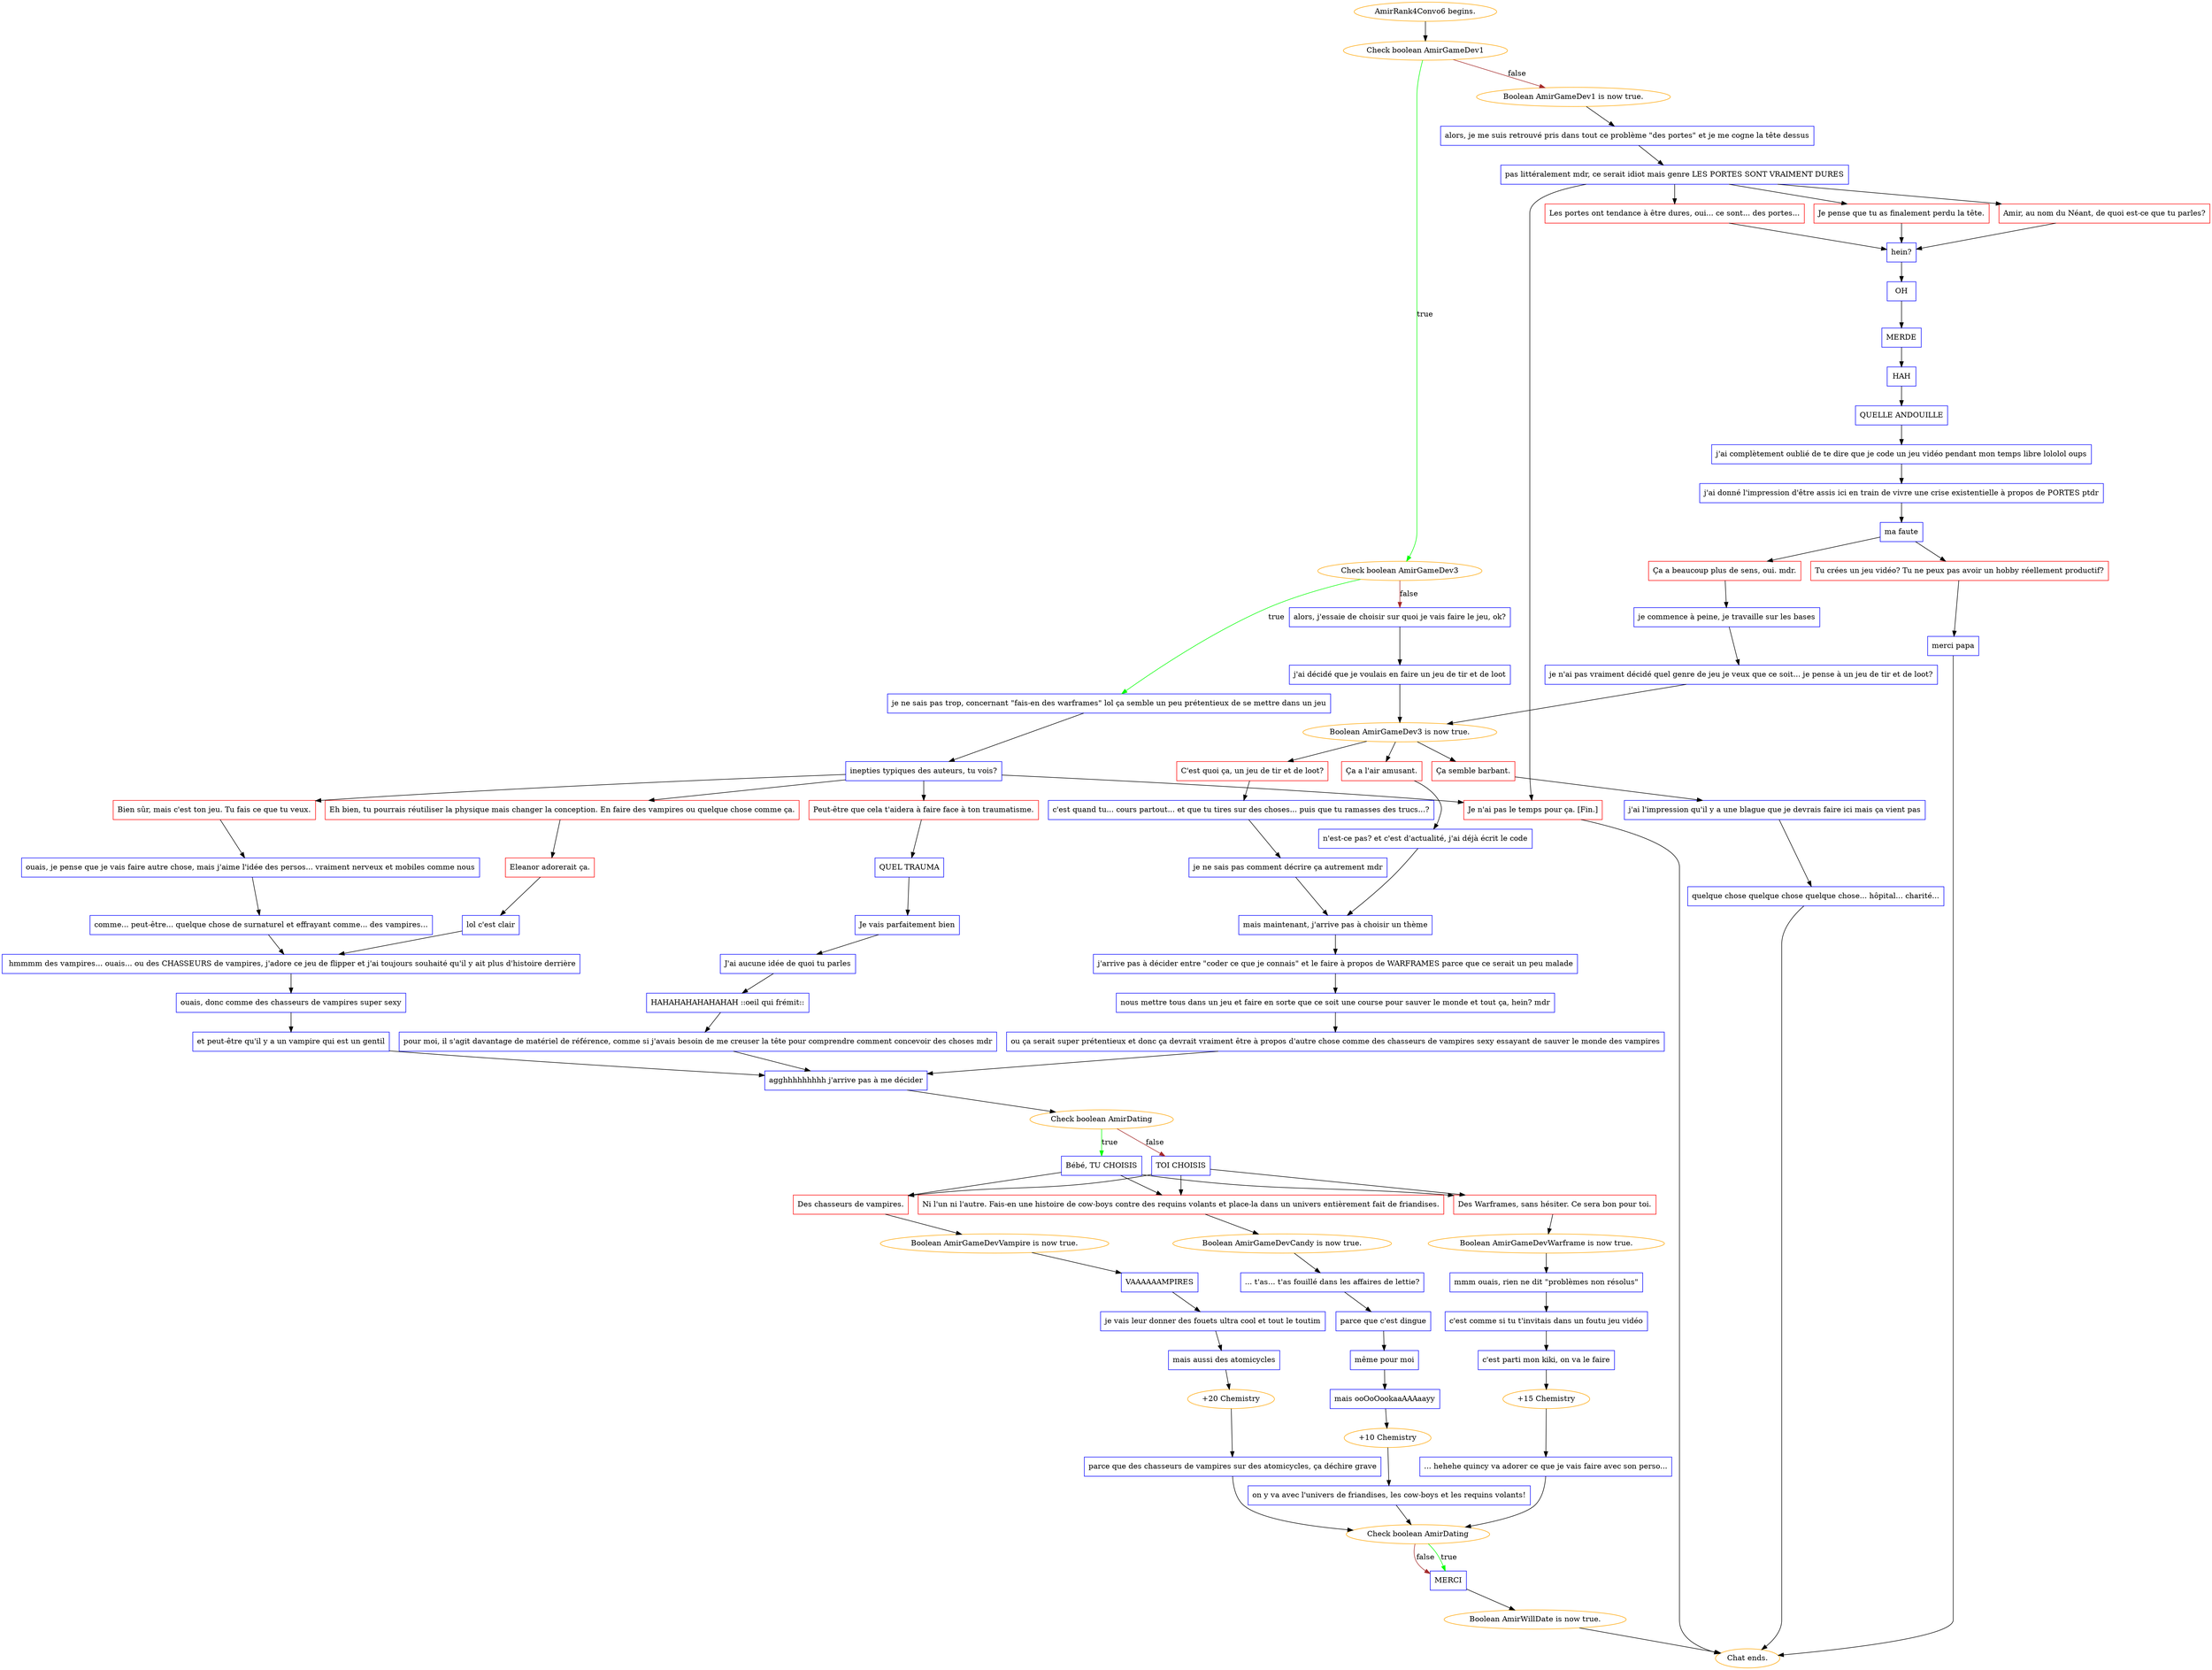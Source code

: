 digraph {
	"AmirRank4Convo6 begins." [color=orange];
		"AmirRank4Convo6 begins." -> j3779788990;
	j3779788990 [label="Check boolean AmirGameDev1",color=orange];
		j3779788990 -> j207560013 [label=true,color=green];
		j3779788990 -> j2430736525 [label=false,color=brown];
	j207560013 [label="Check boolean AmirGameDev3",color=orange];
		j207560013 -> j4173258977 [label=true,color=green];
		j207560013 -> j67258350 [label=false,color=brown];
	j2430736525 [label="Boolean AmirGameDev1 is now true.",color=orange];
		j2430736525 -> j1271953551;
	j4173258977 [label="je ne sais pas trop, concernant \"fais-en des warframes\" lol ça semble un peu prétentieux de se mettre dans un jeu",shape=box,color=blue];
		j4173258977 -> j1691174549;
	j67258350 [label="alors, j'essaie de choisir sur quoi je vais faire le jeu, ok?",shape=box,color=blue];
		j67258350 -> j374205955;
	j1271953551 [label="alors, je me suis retrouvé pris dans tout ce problème \"des portes\" et je me cogne la tête dessus",shape=box,color=blue];
		j1271953551 -> j552186216;
	j1691174549 [label="inepties typiques des auteurs, tu vois?",shape=box,color=blue];
		j1691174549 -> j4065488672;
		j1691174549 -> j3925862382;
		j1691174549 -> j2737259955;
		j1691174549 -> j506154231;
	j374205955 [label="j'ai décidé que je voulais en faire un jeu de tir et de loot",shape=box,color=blue];
		j374205955 -> j3634123511;
	j552186216 [label="pas littéralement mdr, ce serait idiot mais genre LES PORTES SONT VRAIMENT DURES",shape=box,color=blue];
		j552186216 -> j1209550695;
		j552186216 -> j276713395;
		j552186216 -> j203340829;
		j552186216 -> j506154231;
	j4065488672 [label="Eh bien, tu pourrais réutiliser la physique mais changer la conception. En faire des vampires ou quelque chose comme ça.",shape=box,color=red];
		j4065488672 -> j4079941642;
	j3925862382 [label="Bien sûr, mais c'est ton jeu. Tu fais ce que tu veux.",shape=box,color=red];
		j3925862382 -> j2255972814;
	j2737259955 [label="Peut-être que cela t'aidera à faire face à ton traumatisme.",shape=box,color=red];
		j2737259955 -> j1927488730;
	j506154231 [label="Je n'ai pas le temps pour ça. [Fin.]",shape=box,color=red];
		j506154231 -> "Chat ends.";
	j3634123511 [label="Boolean AmirGameDev3 is now true.",color=orange];
		j3634123511 -> j2210424541;
		j3634123511 -> j1266389442;
		j3634123511 -> j126478923;
	j1209550695 [label="Amir, au nom du Néant, de quoi est-ce que tu parles?",shape=box,color=red];
		j1209550695 -> j2316472706;
	j276713395 [label="Les portes ont tendance à être dures, oui... ce sont... des portes...",shape=box,color=red];
		j276713395 -> j2316472706;
	j203340829 [label="Je pense que tu as finalement perdu la tête.",shape=box,color=red];
		j203340829 -> j2316472706;
	j4079941642 [label="Eleanor adorerait ça.",shape=box,color=red];
		j4079941642 -> j2829484343;
	j2255972814 [label="ouais, je pense que je vais faire autre chose, mais j'aime l'idée des persos... vraiment nerveux et mobiles comme nous",shape=box,color=blue];
		j2255972814 -> j2350990728;
	j1927488730 [label="QUEL TRAUMA",shape=box,color=blue];
		j1927488730 -> j2800870304;
	"Chat ends." [color=orange];
	j2210424541 [label="Ça a l'air amusant.",shape=box,color=red];
		j2210424541 -> j3790291542;
	j1266389442 [label="C'est quoi ça, un jeu de tir et de loot?",shape=box,color=red];
		j1266389442 -> j2122635403;
	j126478923 [label="Ça semble barbant.",shape=box,color=red];
		j126478923 -> j830795564;
	j2316472706 [label="hein?",shape=box,color=blue];
		j2316472706 -> j3880896132;
	j2829484343 [label="lol c'est clair",shape=box,color=blue];
		j2829484343 -> j2339253341;
	j2350990728 [label="comme... peut-être... quelque chose de surnaturel et effrayant comme... des vampires...",shape=box,color=blue];
		j2350990728 -> j2339253341;
	j2800870304 [label="Je vais parfaitement bien",shape=box,color=blue];
		j2800870304 -> j2515994362;
	j3790291542 [label="n'est-ce pas? et c'est d'actualité, j'ai déjà écrit le code",shape=box,color=blue];
		j3790291542 -> j3911874121;
	j2122635403 [label="c'est quand tu... cours partout... et que tu tires sur des choses... puis que tu ramasses des trucs...?",shape=box,color=blue];
		j2122635403 -> j480757695;
	j830795564 [label="j'ai l'impression qu'il y a une blague que je devrais faire ici mais ça vient pas",shape=box,color=blue];
		j830795564 -> j3912538438;
	j3880896132 [label="OH",shape=box,color=blue];
		j3880896132 -> j3435045786;
	j2339253341 [label=" hmmmm des vampires... ouais... ou des CHASSEURS de vampires, j'adore ce jeu de flipper et j'ai toujours souhaité qu'il y ait plus d'histoire derrière",shape=box,color=blue];
		j2339253341 -> j1740145875;
	j2515994362 [label="J'ai aucune idée de quoi tu parles",shape=box,color=blue];
		j2515994362 -> j2004720411;
	j3911874121 [label="mais maintenant, j'arrive pas à choisir un thème",shape=box,color=blue];
		j3911874121 -> j1646225698;
	j480757695 [label="je ne sais pas comment décrire ça autrement mdr",shape=box,color=blue];
		j480757695 -> j3911874121;
	j3912538438 [label="quelque chose quelque chose quelque chose... hôpital... charité...",shape=box,color=blue];
		j3912538438 -> "Chat ends.";
	j3435045786 [label="MERDE",shape=box,color=blue];
		j3435045786 -> j3598794967;
	j1740145875 [label="ouais, donc comme des chasseurs de vampires super sexy",shape=box,color=blue];
		j1740145875 -> j1677816839;
	j2004720411 [label="HAHAHAHAHAHAHAH ::oeil qui frémit::",shape=box,color=blue];
		j2004720411 -> j1403445138;
	j1646225698 [label="j'arrive pas à décider entre \"coder ce que je connais\" et le faire à propos de WARFRAMES parce que ce serait un peu malade",shape=box,color=blue];
		j1646225698 -> j3539583005;
	j3598794967 [label="HAH",shape=box,color=blue];
		j3598794967 -> j1522598827;
	j1677816839 [label="et peut-être qu'il y a un vampire qui est un gentil",shape=box,color=blue];
		j1677816839 -> j4207097996;
	j1403445138 [label="pour moi, il s'agit davantage de matériel de référence, comme si j'avais besoin de me creuser la tête pour comprendre comment concevoir des choses mdr",shape=box,color=blue];
		j1403445138 -> j4207097996;
	j3539583005 [label="nous mettre tous dans un jeu et faire en sorte que ce soit une course pour sauver le monde et tout ça, hein? mdr",shape=box,color=blue];
		j3539583005 -> j3185550969;
	j1522598827 [label="QUELLE ANDOUILLE",shape=box,color=blue];
		j1522598827 -> j294306966;
	j4207097996 [label="agghhhhhhhhh j'arrive pas à me décider",shape=box,color=blue];
		j4207097996 -> j2472845306;
	j3185550969 [label="ou ça serait super prétentieux et donc ça devrait vraiment être à propos d'autre chose comme des chasseurs de vampires sexy essayant de sauver le monde des vampires",shape=box,color=blue];
		j3185550969 -> j4207097996;
	j294306966 [label="j'ai complètement oublié de te dire que je code un jeu vidéo pendant mon temps libre lololol oups",shape=box,color=blue];
		j294306966 -> j281974026;
	j2472845306 [label="Check boolean AmirDating",color=orange];
		j2472845306 -> j391285456 [label=true,color=green];
		j2472845306 -> j4123885855 [label=false,color=brown];
	j281974026 [label="j'ai donné l'impression d'être assis ici en train de vivre une crise existentielle à propos de PORTES ptdr",shape=box,color=blue];
		j281974026 -> j1342294834;
	j391285456 [label="Bébé, TU CHOISIS",shape=box,color=blue];
		j391285456 -> j4137227878;
		j391285456 -> j2330697877;
		j391285456 -> j150815872;
	j4123885855 [label="TOI CHOISIS",shape=box,color=blue];
		j4123885855 -> j150815872;
		j4123885855 -> j2330697877;
		j4123885855 -> j4137227878;
	j1342294834 [label="ma faute",shape=box,color=blue];
		j1342294834 -> j2978135082;
		j1342294834 -> j1349089591;
	j4137227878 [label="Des chasseurs de vampires.",shape=box,color=red];
		j4137227878 -> j2379525397;
	j2330697877 [label="Des Warframes, sans hésiter. Ce sera bon pour toi.",shape=box,color=red];
		j2330697877 -> j2483113527;
	j150815872 [label="Ni l'un ni l'autre. Fais-en une histoire de cow-boys contre des requins volants et place-la dans un univers entièrement fait de friandises.",shape=box,color=red];
		j150815872 -> j2450675453;
	j2978135082 [label="Ça a beaucoup plus de sens, oui. mdr.",shape=box,color=red];
		j2978135082 -> j4092674643;
	j1349089591 [label="Tu crées un jeu vidéo? Tu ne peux pas avoir un hobby réellement productif?",shape=box,color=red];
		j1349089591 -> j2011545;
	j2379525397 [label="Boolean AmirGameDevVampire is now true.",color=orange];
		j2379525397 -> j4231096983;
	j2483113527 [label="Boolean AmirGameDevWarframe is now true.",color=orange];
		j2483113527 -> j2828677945;
	j2450675453 [label="Boolean AmirGameDevCandy is now true.",color=orange];
		j2450675453 -> j2120521521;
	j4092674643 [label="je commence à peine, je travaille sur les bases",shape=box,color=blue];
		j4092674643 -> j2651481094;
	j2011545 [label="merci papa",shape=box,color=blue];
		j2011545 -> "Chat ends.";
	j4231096983 [label="VAAAAAAMPIRES",shape=box,color=blue];
		j4231096983 -> j4097971838;
	j2828677945 [label="mmm ouais, rien ne dit \"problèmes non résolus\"",shape=box,color=blue];
		j2828677945 -> j3138312780;
	j2120521521 [label="... t'as... t'as fouillé dans les affaires de lettie?",shape=box,color=blue];
		j2120521521 -> j1432593039;
	j2651481094 [label="je n'ai pas vraiment décidé quel genre de jeu je veux que ce soit... je pense à un jeu de tir et de loot?",shape=box,color=blue];
		j2651481094 -> j3634123511;
	j4097971838 [label="je vais leur donner des fouets ultra cool et tout le toutim",shape=box,color=blue];
		j4097971838 -> j1802203380;
	j3138312780 [label="c'est comme si tu t'invitais dans un foutu jeu vidéo",shape=box,color=blue];
		j3138312780 -> j1485559745;
	j1432593039 [label="parce que c'est dingue",shape=box,color=blue];
		j1432593039 -> j1826187230;
	j1802203380 [label="mais aussi des atomicycles",shape=box,color=blue];
		j1802203380 -> j269564178;
	j1485559745 [label="c'est parti mon kiki, on va le faire",shape=box,color=blue];
		j1485559745 -> j2569774079;
	j1826187230 [label="même pour moi",shape=box,color=blue];
		j1826187230 -> j2433771722;
	j269564178 [label="+20 Chemistry",color=orange];
		j269564178 -> j2701867105;
	j2569774079 [label="+15 Chemistry",color=orange];
		j2569774079 -> j3695112138;
	j2433771722 [label="mais ooOoOookaaAAAaayy",shape=box,color=blue];
		j2433771722 -> j3534089315;
	j2701867105 [label="parce que des chasseurs de vampires sur des atomicycles, ça déchire grave",shape=box,color=blue];
		j2701867105 -> j1483234493;
	j3695112138 [label="... hehehe quincy va adorer ce que je vais faire avec son perso...",shape=box,color=blue];
		j3695112138 -> j1483234493;
	j3534089315 [label="+10 Chemistry",color=orange];
		j3534089315 -> j121606402;
	j1483234493 [label="Check boolean AmirDating",color=orange];
		j1483234493 -> j1218815777 [label=true,color=green];
		j1483234493 -> j1218815777 [label=false,color=brown];
	j121606402 [label="on y va avec l'univers de friandises, les cow-boys et les requins volants!",shape=box,color=blue];
		j121606402 -> j1483234493;
	j1218815777 [label="MERCI",shape=box,color=blue];
		j1218815777 -> j1538486228;
	j1538486228 [label="Boolean AmirWillDate is now true.",color=orange];
		j1538486228 -> "Chat ends.";
}